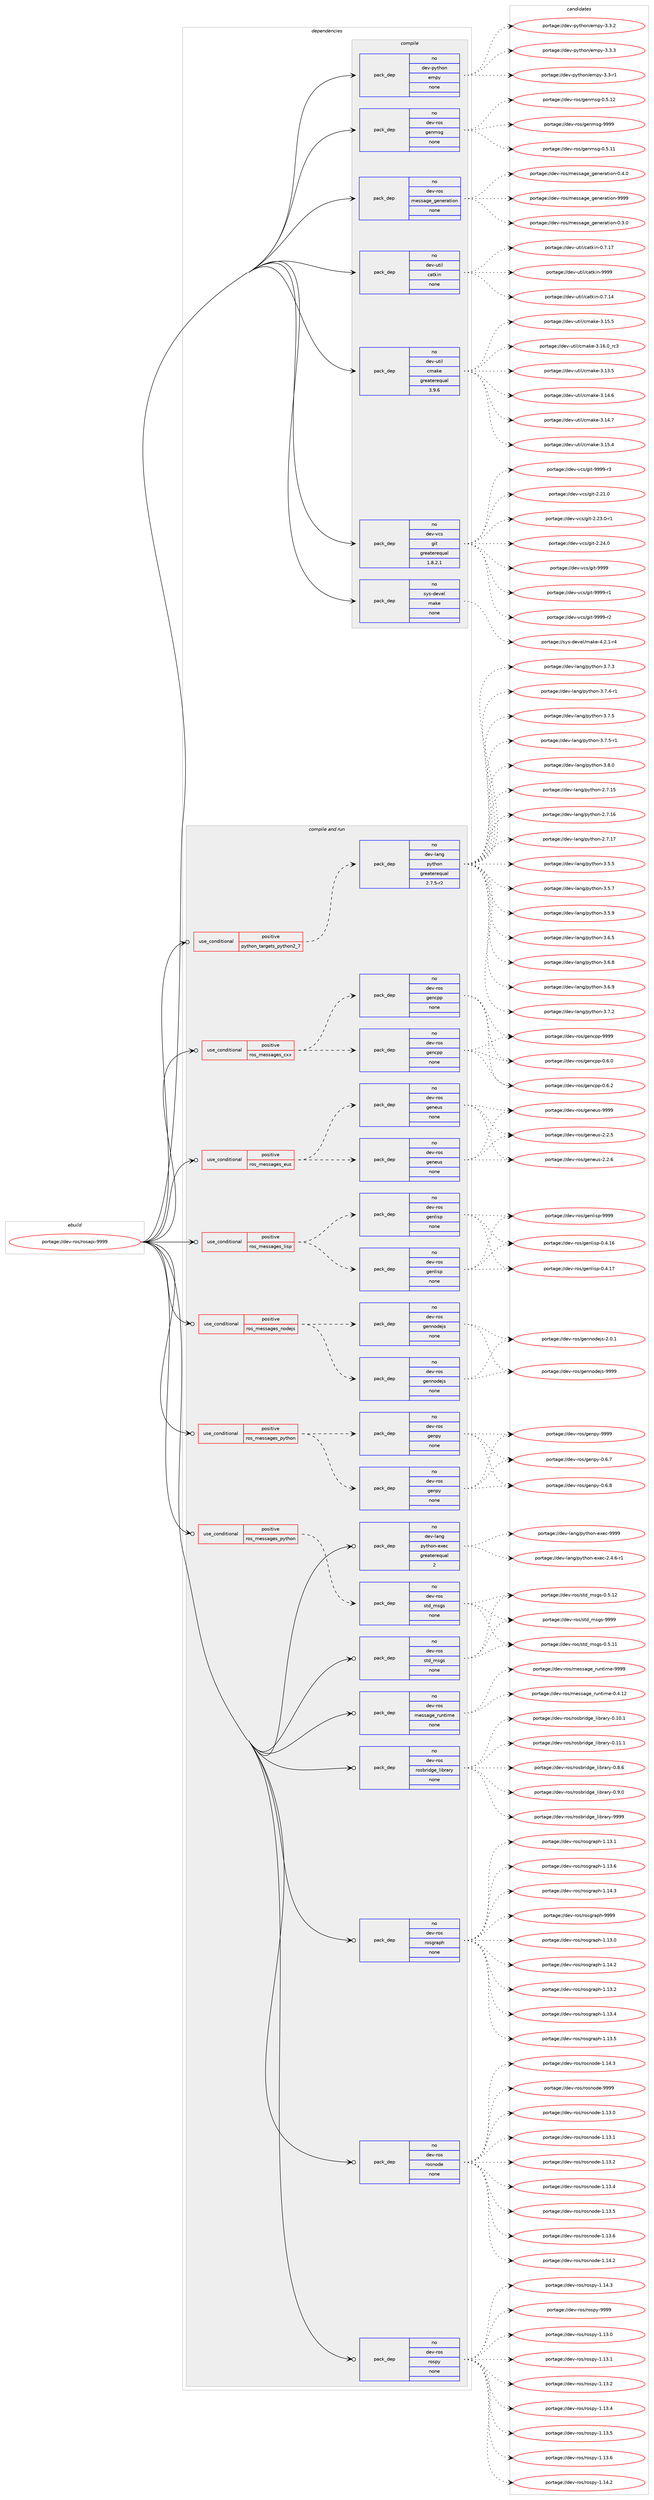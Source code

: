 digraph prolog {

# *************
# Graph options
# *************

newrank=true;
concentrate=true;
compound=true;
graph [rankdir=LR,fontname=Helvetica,fontsize=10,ranksep=1.5];#, ranksep=2.5, nodesep=0.2];
edge  [arrowhead=vee];
node  [fontname=Helvetica,fontsize=10];

# **********
# The ebuild
# **********

subgraph cluster_leftcol {
color=gray;
rank=same;
label=<<i>ebuild</i>>;
id [label="portage://dev-ros/rosapi-9999", color=red, width=4, href="../dev-ros/rosapi-9999.svg"];
}

# ****************
# The dependencies
# ****************

subgraph cluster_midcol {
color=gray;
label=<<i>dependencies</i>>;
subgraph cluster_compile {
fillcolor="#eeeeee";
style=filled;
label=<<i>compile</i>>;
subgraph pack147841 {
dependency195014 [label=<<TABLE BORDER="0" CELLBORDER="1" CELLSPACING="0" CELLPADDING="4" WIDTH="220"><TR><TD ROWSPAN="6" CELLPADDING="30">pack_dep</TD></TR><TR><TD WIDTH="110">no</TD></TR><TR><TD>dev-python</TD></TR><TR><TD>empy</TD></TR><TR><TD>none</TD></TR><TR><TD></TD></TR></TABLE>>, shape=none, color=blue];
}
id:e -> dependency195014:w [weight=20,style="solid",arrowhead="vee"];
subgraph pack147842 {
dependency195015 [label=<<TABLE BORDER="0" CELLBORDER="1" CELLSPACING="0" CELLPADDING="4" WIDTH="220"><TR><TD ROWSPAN="6" CELLPADDING="30">pack_dep</TD></TR><TR><TD WIDTH="110">no</TD></TR><TR><TD>dev-ros</TD></TR><TR><TD>genmsg</TD></TR><TR><TD>none</TD></TR><TR><TD></TD></TR></TABLE>>, shape=none, color=blue];
}
id:e -> dependency195015:w [weight=20,style="solid",arrowhead="vee"];
subgraph pack147843 {
dependency195016 [label=<<TABLE BORDER="0" CELLBORDER="1" CELLSPACING="0" CELLPADDING="4" WIDTH="220"><TR><TD ROWSPAN="6" CELLPADDING="30">pack_dep</TD></TR><TR><TD WIDTH="110">no</TD></TR><TR><TD>dev-ros</TD></TR><TR><TD>message_generation</TD></TR><TR><TD>none</TD></TR><TR><TD></TD></TR></TABLE>>, shape=none, color=blue];
}
id:e -> dependency195016:w [weight=20,style="solid",arrowhead="vee"];
subgraph pack147844 {
dependency195017 [label=<<TABLE BORDER="0" CELLBORDER="1" CELLSPACING="0" CELLPADDING="4" WIDTH="220"><TR><TD ROWSPAN="6" CELLPADDING="30">pack_dep</TD></TR><TR><TD WIDTH="110">no</TD></TR><TR><TD>dev-util</TD></TR><TR><TD>catkin</TD></TR><TR><TD>none</TD></TR><TR><TD></TD></TR></TABLE>>, shape=none, color=blue];
}
id:e -> dependency195017:w [weight=20,style="solid",arrowhead="vee"];
subgraph pack147845 {
dependency195018 [label=<<TABLE BORDER="0" CELLBORDER="1" CELLSPACING="0" CELLPADDING="4" WIDTH="220"><TR><TD ROWSPAN="6" CELLPADDING="30">pack_dep</TD></TR><TR><TD WIDTH="110">no</TD></TR><TR><TD>dev-util</TD></TR><TR><TD>cmake</TD></TR><TR><TD>greaterequal</TD></TR><TR><TD>3.9.6</TD></TR></TABLE>>, shape=none, color=blue];
}
id:e -> dependency195018:w [weight=20,style="solid",arrowhead="vee"];
subgraph pack147846 {
dependency195019 [label=<<TABLE BORDER="0" CELLBORDER="1" CELLSPACING="0" CELLPADDING="4" WIDTH="220"><TR><TD ROWSPAN="6" CELLPADDING="30">pack_dep</TD></TR><TR><TD WIDTH="110">no</TD></TR><TR><TD>dev-vcs</TD></TR><TR><TD>git</TD></TR><TR><TD>greaterequal</TD></TR><TR><TD>1.8.2.1</TD></TR></TABLE>>, shape=none, color=blue];
}
id:e -> dependency195019:w [weight=20,style="solid",arrowhead="vee"];
subgraph pack147847 {
dependency195020 [label=<<TABLE BORDER="0" CELLBORDER="1" CELLSPACING="0" CELLPADDING="4" WIDTH="220"><TR><TD ROWSPAN="6" CELLPADDING="30">pack_dep</TD></TR><TR><TD WIDTH="110">no</TD></TR><TR><TD>sys-devel</TD></TR><TR><TD>make</TD></TR><TR><TD>none</TD></TR><TR><TD></TD></TR></TABLE>>, shape=none, color=blue];
}
id:e -> dependency195020:w [weight=20,style="solid",arrowhead="vee"];
}
subgraph cluster_compileandrun {
fillcolor="#eeeeee";
style=filled;
label=<<i>compile and run</i>>;
subgraph cond43743 {
dependency195021 [label=<<TABLE BORDER="0" CELLBORDER="1" CELLSPACING="0" CELLPADDING="4"><TR><TD ROWSPAN="3" CELLPADDING="10">use_conditional</TD></TR><TR><TD>positive</TD></TR><TR><TD>python_targets_python2_7</TD></TR></TABLE>>, shape=none, color=red];
subgraph pack147848 {
dependency195022 [label=<<TABLE BORDER="0" CELLBORDER="1" CELLSPACING="0" CELLPADDING="4" WIDTH="220"><TR><TD ROWSPAN="6" CELLPADDING="30">pack_dep</TD></TR><TR><TD WIDTH="110">no</TD></TR><TR><TD>dev-lang</TD></TR><TR><TD>python</TD></TR><TR><TD>greaterequal</TD></TR><TR><TD>2.7.5-r2</TD></TR></TABLE>>, shape=none, color=blue];
}
dependency195021:e -> dependency195022:w [weight=20,style="dashed",arrowhead="vee"];
}
id:e -> dependency195021:w [weight=20,style="solid",arrowhead="odotvee"];
subgraph cond43744 {
dependency195023 [label=<<TABLE BORDER="0" CELLBORDER="1" CELLSPACING="0" CELLPADDING="4"><TR><TD ROWSPAN="3" CELLPADDING="10">use_conditional</TD></TR><TR><TD>positive</TD></TR><TR><TD>ros_messages_cxx</TD></TR></TABLE>>, shape=none, color=red];
subgraph pack147849 {
dependency195024 [label=<<TABLE BORDER="0" CELLBORDER="1" CELLSPACING="0" CELLPADDING="4" WIDTH="220"><TR><TD ROWSPAN="6" CELLPADDING="30">pack_dep</TD></TR><TR><TD WIDTH="110">no</TD></TR><TR><TD>dev-ros</TD></TR><TR><TD>gencpp</TD></TR><TR><TD>none</TD></TR><TR><TD></TD></TR></TABLE>>, shape=none, color=blue];
}
dependency195023:e -> dependency195024:w [weight=20,style="dashed",arrowhead="vee"];
subgraph pack147850 {
dependency195025 [label=<<TABLE BORDER="0" CELLBORDER="1" CELLSPACING="0" CELLPADDING="4" WIDTH="220"><TR><TD ROWSPAN="6" CELLPADDING="30">pack_dep</TD></TR><TR><TD WIDTH="110">no</TD></TR><TR><TD>dev-ros</TD></TR><TR><TD>gencpp</TD></TR><TR><TD>none</TD></TR><TR><TD></TD></TR></TABLE>>, shape=none, color=blue];
}
dependency195023:e -> dependency195025:w [weight=20,style="dashed",arrowhead="vee"];
}
id:e -> dependency195023:w [weight=20,style="solid",arrowhead="odotvee"];
subgraph cond43745 {
dependency195026 [label=<<TABLE BORDER="0" CELLBORDER="1" CELLSPACING="0" CELLPADDING="4"><TR><TD ROWSPAN="3" CELLPADDING="10">use_conditional</TD></TR><TR><TD>positive</TD></TR><TR><TD>ros_messages_eus</TD></TR></TABLE>>, shape=none, color=red];
subgraph pack147851 {
dependency195027 [label=<<TABLE BORDER="0" CELLBORDER="1" CELLSPACING="0" CELLPADDING="4" WIDTH="220"><TR><TD ROWSPAN="6" CELLPADDING="30">pack_dep</TD></TR><TR><TD WIDTH="110">no</TD></TR><TR><TD>dev-ros</TD></TR><TR><TD>geneus</TD></TR><TR><TD>none</TD></TR><TR><TD></TD></TR></TABLE>>, shape=none, color=blue];
}
dependency195026:e -> dependency195027:w [weight=20,style="dashed",arrowhead="vee"];
subgraph pack147852 {
dependency195028 [label=<<TABLE BORDER="0" CELLBORDER="1" CELLSPACING="0" CELLPADDING="4" WIDTH="220"><TR><TD ROWSPAN="6" CELLPADDING="30">pack_dep</TD></TR><TR><TD WIDTH="110">no</TD></TR><TR><TD>dev-ros</TD></TR><TR><TD>geneus</TD></TR><TR><TD>none</TD></TR><TR><TD></TD></TR></TABLE>>, shape=none, color=blue];
}
dependency195026:e -> dependency195028:w [weight=20,style="dashed",arrowhead="vee"];
}
id:e -> dependency195026:w [weight=20,style="solid",arrowhead="odotvee"];
subgraph cond43746 {
dependency195029 [label=<<TABLE BORDER="0" CELLBORDER="1" CELLSPACING="0" CELLPADDING="4"><TR><TD ROWSPAN="3" CELLPADDING="10">use_conditional</TD></TR><TR><TD>positive</TD></TR><TR><TD>ros_messages_lisp</TD></TR></TABLE>>, shape=none, color=red];
subgraph pack147853 {
dependency195030 [label=<<TABLE BORDER="0" CELLBORDER="1" CELLSPACING="0" CELLPADDING="4" WIDTH="220"><TR><TD ROWSPAN="6" CELLPADDING="30">pack_dep</TD></TR><TR><TD WIDTH="110">no</TD></TR><TR><TD>dev-ros</TD></TR><TR><TD>genlisp</TD></TR><TR><TD>none</TD></TR><TR><TD></TD></TR></TABLE>>, shape=none, color=blue];
}
dependency195029:e -> dependency195030:w [weight=20,style="dashed",arrowhead="vee"];
subgraph pack147854 {
dependency195031 [label=<<TABLE BORDER="0" CELLBORDER="1" CELLSPACING="0" CELLPADDING="4" WIDTH="220"><TR><TD ROWSPAN="6" CELLPADDING="30">pack_dep</TD></TR><TR><TD WIDTH="110">no</TD></TR><TR><TD>dev-ros</TD></TR><TR><TD>genlisp</TD></TR><TR><TD>none</TD></TR><TR><TD></TD></TR></TABLE>>, shape=none, color=blue];
}
dependency195029:e -> dependency195031:w [weight=20,style="dashed",arrowhead="vee"];
}
id:e -> dependency195029:w [weight=20,style="solid",arrowhead="odotvee"];
subgraph cond43747 {
dependency195032 [label=<<TABLE BORDER="0" CELLBORDER="1" CELLSPACING="0" CELLPADDING="4"><TR><TD ROWSPAN="3" CELLPADDING="10">use_conditional</TD></TR><TR><TD>positive</TD></TR><TR><TD>ros_messages_nodejs</TD></TR></TABLE>>, shape=none, color=red];
subgraph pack147855 {
dependency195033 [label=<<TABLE BORDER="0" CELLBORDER="1" CELLSPACING="0" CELLPADDING="4" WIDTH="220"><TR><TD ROWSPAN="6" CELLPADDING="30">pack_dep</TD></TR><TR><TD WIDTH="110">no</TD></TR><TR><TD>dev-ros</TD></TR><TR><TD>gennodejs</TD></TR><TR><TD>none</TD></TR><TR><TD></TD></TR></TABLE>>, shape=none, color=blue];
}
dependency195032:e -> dependency195033:w [weight=20,style="dashed",arrowhead="vee"];
subgraph pack147856 {
dependency195034 [label=<<TABLE BORDER="0" CELLBORDER="1" CELLSPACING="0" CELLPADDING="4" WIDTH="220"><TR><TD ROWSPAN="6" CELLPADDING="30">pack_dep</TD></TR><TR><TD WIDTH="110">no</TD></TR><TR><TD>dev-ros</TD></TR><TR><TD>gennodejs</TD></TR><TR><TD>none</TD></TR><TR><TD></TD></TR></TABLE>>, shape=none, color=blue];
}
dependency195032:e -> dependency195034:w [weight=20,style="dashed",arrowhead="vee"];
}
id:e -> dependency195032:w [weight=20,style="solid",arrowhead="odotvee"];
subgraph cond43748 {
dependency195035 [label=<<TABLE BORDER="0" CELLBORDER="1" CELLSPACING="0" CELLPADDING="4"><TR><TD ROWSPAN="3" CELLPADDING="10">use_conditional</TD></TR><TR><TD>positive</TD></TR><TR><TD>ros_messages_python</TD></TR></TABLE>>, shape=none, color=red];
subgraph pack147857 {
dependency195036 [label=<<TABLE BORDER="0" CELLBORDER="1" CELLSPACING="0" CELLPADDING="4" WIDTH="220"><TR><TD ROWSPAN="6" CELLPADDING="30">pack_dep</TD></TR><TR><TD WIDTH="110">no</TD></TR><TR><TD>dev-ros</TD></TR><TR><TD>genpy</TD></TR><TR><TD>none</TD></TR><TR><TD></TD></TR></TABLE>>, shape=none, color=blue];
}
dependency195035:e -> dependency195036:w [weight=20,style="dashed",arrowhead="vee"];
subgraph pack147858 {
dependency195037 [label=<<TABLE BORDER="0" CELLBORDER="1" CELLSPACING="0" CELLPADDING="4" WIDTH="220"><TR><TD ROWSPAN="6" CELLPADDING="30">pack_dep</TD></TR><TR><TD WIDTH="110">no</TD></TR><TR><TD>dev-ros</TD></TR><TR><TD>genpy</TD></TR><TR><TD>none</TD></TR><TR><TD></TD></TR></TABLE>>, shape=none, color=blue];
}
dependency195035:e -> dependency195037:w [weight=20,style="dashed",arrowhead="vee"];
}
id:e -> dependency195035:w [weight=20,style="solid",arrowhead="odotvee"];
subgraph cond43749 {
dependency195038 [label=<<TABLE BORDER="0" CELLBORDER="1" CELLSPACING="0" CELLPADDING="4"><TR><TD ROWSPAN="3" CELLPADDING="10">use_conditional</TD></TR><TR><TD>positive</TD></TR><TR><TD>ros_messages_python</TD></TR></TABLE>>, shape=none, color=red];
subgraph pack147859 {
dependency195039 [label=<<TABLE BORDER="0" CELLBORDER="1" CELLSPACING="0" CELLPADDING="4" WIDTH="220"><TR><TD ROWSPAN="6" CELLPADDING="30">pack_dep</TD></TR><TR><TD WIDTH="110">no</TD></TR><TR><TD>dev-ros</TD></TR><TR><TD>std_msgs</TD></TR><TR><TD>none</TD></TR><TR><TD></TD></TR></TABLE>>, shape=none, color=blue];
}
dependency195038:e -> dependency195039:w [weight=20,style="dashed",arrowhead="vee"];
}
id:e -> dependency195038:w [weight=20,style="solid",arrowhead="odotvee"];
subgraph pack147860 {
dependency195040 [label=<<TABLE BORDER="0" CELLBORDER="1" CELLSPACING="0" CELLPADDING="4" WIDTH="220"><TR><TD ROWSPAN="6" CELLPADDING="30">pack_dep</TD></TR><TR><TD WIDTH="110">no</TD></TR><TR><TD>dev-lang</TD></TR><TR><TD>python-exec</TD></TR><TR><TD>greaterequal</TD></TR><TR><TD>2</TD></TR></TABLE>>, shape=none, color=blue];
}
id:e -> dependency195040:w [weight=20,style="solid",arrowhead="odotvee"];
subgraph pack147861 {
dependency195041 [label=<<TABLE BORDER="0" CELLBORDER="1" CELLSPACING="0" CELLPADDING="4" WIDTH="220"><TR><TD ROWSPAN="6" CELLPADDING="30">pack_dep</TD></TR><TR><TD WIDTH="110">no</TD></TR><TR><TD>dev-ros</TD></TR><TR><TD>message_runtime</TD></TR><TR><TD>none</TD></TR><TR><TD></TD></TR></TABLE>>, shape=none, color=blue];
}
id:e -> dependency195041:w [weight=20,style="solid",arrowhead="odotvee"];
subgraph pack147862 {
dependency195042 [label=<<TABLE BORDER="0" CELLBORDER="1" CELLSPACING="0" CELLPADDING="4" WIDTH="220"><TR><TD ROWSPAN="6" CELLPADDING="30">pack_dep</TD></TR><TR><TD WIDTH="110">no</TD></TR><TR><TD>dev-ros</TD></TR><TR><TD>rosbridge_library</TD></TR><TR><TD>none</TD></TR><TR><TD></TD></TR></TABLE>>, shape=none, color=blue];
}
id:e -> dependency195042:w [weight=20,style="solid",arrowhead="odotvee"];
subgraph pack147863 {
dependency195043 [label=<<TABLE BORDER="0" CELLBORDER="1" CELLSPACING="0" CELLPADDING="4" WIDTH="220"><TR><TD ROWSPAN="6" CELLPADDING="30">pack_dep</TD></TR><TR><TD WIDTH="110">no</TD></TR><TR><TD>dev-ros</TD></TR><TR><TD>rosgraph</TD></TR><TR><TD>none</TD></TR><TR><TD></TD></TR></TABLE>>, shape=none, color=blue];
}
id:e -> dependency195043:w [weight=20,style="solid",arrowhead="odotvee"];
subgraph pack147864 {
dependency195044 [label=<<TABLE BORDER="0" CELLBORDER="1" CELLSPACING="0" CELLPADDING="4" WIDTH="220"><TR><TD ROWSPAN="6" CELLPADDING="30">pack_dep</TD></TR><TR><TD WIDTH="110">no</TD></TR><TR><TD>dev-ros</TD></TR><TR><TD>rosnode</TD></TR><TR><TD>none</TD></TR><TR><TD></TD></TR></TABLE>>, shape=none, color=blue];
}
id:e -> dependency195044:w [weight=20,style="solid",arrowhead="odotvee"];
subgraph pack147865 {
dependency195045 [label=<<TABLE BORDER="0" CELLBORDER="1" CELLSPACING="0" CELLPADDING="4" WIDTH="220"><TR><TD ROWSPAN="6" CELLPADDING="30">pack_dep</TD></TR><TR><TD WIDTH="110">no</TD></TR><TR><TD>dev-ros</TD></TR><TR><TD>rospy</TD></TR><TR><TD>none</TD></TR><TR><TD></TD></TR></TABLE>>, shape=none, color=blue];
}
id:e -> dependency195045:w [weight=20,style="solid",arrowhead="odotvee"];
subgraph pack147866 {
dependency195046 [label=<<TABLE BORDER="0" CELLBORDER="1" CELLSPACING="0" CELLPADDING="4" WIDTH="220"><TR><TD ROWSPAN="6" CELLPADDING="30">pack_dep</TD></TR><TR><TD WIDTH="110">no</TD></TR><TR><TD>dev-ros</TD></TR><TR><TD>std_msgs</TD></TR><TR><TD>none</TD></TR><TR><TD></TD></TR></TABLE>>, shape=none, color=blue];
}
id:e -> dependency195046:w [weight=20,style="solid",arrowhead="odotvee"];
}
subgraph cluster_run {
fillcolor="#eeeeee";
style=filled;
label=<<i>run</i>>;
}
}

# **************
# The candidates
# **************

subgraph cluster_choices {
rank=same;
color=gray;
label=<<i>candidates</i>>;

subgraph choice147841 {
color=black;
nodesep=1;
choiceportage1001011184511212111610411111047101109112121455146514511449 [label="portage://dev-python/empy-3.3-r1", color=red, width=4,href="../dev-python/empy-3.3-r1.svg"];
choiceportage1001011184511212111610411111047101109112121455146514650 [label="portage://dev-python/empy-3.3.2", color=red, width=4,href="../dev-python/empy-3.3.2.svg"];
choiceportage1001011184511212111610411111047101109112121455146514651 [label="portage://dev-python/empy-3.3.3", color=red, width=4,href="../dev-python/empy-3.3.3.svg"];
dependency195014:e -> choiceportage1001011184511212111610411111047101109112121455146514511449:w [style=dotted,weight="100"];
dependency195014:e -> choiceportage1001011184511212111610411111047101109112121455146514650:w [style=dotted,weight="100"];
dependency195014:e -> choiceportage1001011184511212111610411111047101109112121455146514651:w [style=dotted,weight="100"];
}
subgraph choice147842 {
color=black;
nodesep=1;
choiceportage100101118451141111154710310111010911510345484653464949 [label="portage://dev-ros/genmsg-0.5.11", color=red, width=4,href="../dev-ros/genmsg-0.5.11.svg"];
choiceportage100101118451141111154710310111010911510345484653464950 [label="portage://dev-ros/genmsg-0.5.12", color=red, width=4,href="../dev-ros/genmsg-0.5.12.svg"];
choiceportage10010111845114111115471031011101091151034557575757 [label="portage://dev-ros/genmsg-9999", color=red, width=4,href="../dev-ros/genmsg-9999.svg"];
dependency195015:e -> choiceportage100101118451141111154710310111010911510345484653464949:w [style=dotted,weight="100"];
dependency195015:e -> choiceportage100101118451141111154710310111010911510345484653464950:w [style=dotted,weight="100"];
dependency195015:e -> choiceportage10010111845114111115471031011101091151034557575757:w [style=dotted,weight="100"];
}
subgraph choice147843 {
color=black;
nodesep=1;
choiceportage1001011184511411111547109101115115971031019510310111010111497116105111110454846514648 [label="portage://dev-ros/message_generation-0.3.0", color=red, width=4,href="../dev-ros/message_generation-0.3.0.svg"];
choiceportage1001011184511411111547109101115115971031019510310111010111497116105111110454846524648 [label="portage://dev-ros/message_generation-0.4.0", color=red, width=4,href="../dev-ros/message_generation-0.4.0.svg"];
choiceportage10010111845114111115471091011151159710310195103101110101114971161051111104557575757 [label="portage://dev-ros/message_generation-9999", color=red, width=4,href="../dev-ros/message_generation-9999.svg"];
dependency195016:e -> choiceportage1001011184511411111547109101115115971031019510310111010111497116105111110454846514648:w [style=dotted,weight="100"];
dependency195016:e -> choiceportage1001011184511411111547109101115115971031019510310111010111497116105111110454846524648:w [style=dotted,weight="100"];
dependency195016:e -> choiceportage10010111845114111115471091011151159710310195103101110101114971161051111104557575757:w [style=dotted,weight="100"];
}
subgraph choice147844 {
color=black;
nodesep=1;
choiceportage1001011184511711610510847999711610710511045484655464952 [label="portage://dev-util/catkin-0.7.14", color=red, width=4,href="../dev-util/catkin-0.7.14.svg"];
choiceportage1001011184511711610510847999711610710511045484655464955 [label="portage://dev-util/catkin-0.7.17", color=red, width=4,href="../dev-util/catkin-0.7.17.svg"];
choiceportage100101118451171161051084799971161071051104557575757 [label="portage://dev-util/catkin-9999", color=red, width=4,href="../dev-util/catkin-9999.svg"];
dependency195017:e -> choiceportage1001011184511711610510847999711610710511045484655464952:w [style=dotted,weight="100"];
dependency195017:e -> choiceportage1001011184511711610510847999711610710511045484655464955:w [style=dotted,weight="100"];
dependency195017:e -> choiceportage100101118451171161051084799971161071051104557575757:w [style=dotted,weight="100"];
}
subgraph choice147845 {
color=black;
nodesep=1;
choiceportage1001011184511711610510847991099710710145514649514653 [label="portage://dev-util/cmake-3.13.5", color=red, width=4,href="../dev-util/cmake-3.13.5.svg"];
choiceportage1001011184511711610510847991099710710145514649524654 [label="portage://dev-util/cmake-3.14.6", color=red, width=4,href="../dev-util/cmake-3.14.6.svg"];
choiceportage1001011184511711610510847991099710710145514649524655 [label="portage://dev-util/cmake-3.14.7", color=red, width=4,href="../dev-util/cmake-3.14.7.svg"];
choiceportage1001011184511711610510847991099710710145514649534652 [label="portage://dev-util/cmake-3.15.4", color=red, width=4,href="../dev-util/cmake-3.15.4.svg"];
choiceportage1001011184511711610510847991099710710145514649534653 [label="portage://dev-util/cmake-3.15.5", color=red, width=4,href="../dev-util/cmake-3.15.5.svg"];
choiceportage1001011184511711610510847991099710710145514649544648951149951 [label="portage://dev-util/cmake-3.16.0_rc3", color=red, width=4,href="../dev-util/cmake-3.16.0_rc3.svg"];
dependency195018:e -> choiceportage1001011184511711610510847991099710710145514649514653:w [style=dotted,weight="100"];
dependency195018:e -> choiceportage1001011184511711610510847991099710710145514649524654:w [style=dotted,weight="100"];
dependency195018:e -> choiceportage1001011184511711610510847991099710710145514649524655:w [style=dotted,weight="100"];
dependency195018:e -> choiceportage1001011184511711610510847991099710710145514649534652:w [style=dotted,weight="100"];
dependency195018:e -> choiceportage1001011184511711610510847991099710710145514649534653:w [style=dotted,weight="100"];
dependency195018:e -> choiceportage1001011184511711610510847991099710710145514649544648951149951:w [style=dotted,weight="100"];
}
subgraph choice147846 {
color=black;
nodesep=1;
choiceportage10010111845118991154710310511645504650494648 [label="portage://dev-vcs/git-2.21.0", color=red, width=4,href="../dev-vcs/git-2.21.0.svg"];
choiceportage100101118451189911547103105116455046505146484511449 [label="portage://dev-vcs/git-2.23.0-r1", color=red, width=4,href="../dev-vcs/git-2.23.0-r1.svg"];
choiceportage10010111845118991154710310511645504650524648 [label="portage://dev-vcs/git-2.24.0", color=red, width=4,href="../dev-vcs/git-2.24.0.svg"];
choiceportage1001011184511899115471031051164557575757 [label="portage://dev-vcs/git-9999", color=red, width=4,href="../dev-vcs/git-9999.svg"];
choiceportage10010111845118991154710310511645575757574511449 [label="portage://dev-vcs/git-9999-r1", color=red, width=4,href="../dev-vcs/git-9999-r1.svg"];
choiceportage10010111845118991154710310511645575757574511450 [label="portage://dev-vcs/git-9999-r2", color=red, width=4,href="../dev-vcs/git-9999-r2.svg"];
choiceportage10010111845118991154710310511645575757574511451 [label="portage://dev-vcs/git-9999-r3", color=red, width=4,href="../dev-vcs/git-9999-r3.svg"];
dependency195019:e -> choiceportage10010111845118991154710310511645504650494648:w [style=dotted,weight="100"];
dependency195019:e -> choiceportage100101118451189911547103105116455046505146484511449:w [style=dotted,weight="100"];
dependency195019:e -> choiceportage10010111845118991154710310511645504650524648:w [style=dotted,weight="100"];
dependency195019:e -> choiceportage1001011184511899115471031051164557575757:w [style=dotted,weight="100"];
dependency195019:e -> choiceportage10010111845118991154710310511645575757574511449:w [style=dotted,weight="100"];
dependency195019:e -> choiceportage10010111845118991154710310511645575757574511450:w [style=dotted,weight="100"];
dependency195019:e -> choiceportage10010111845118991154710310511645575757574511451:w [style=dotted,weight="100"];
}
subgraph choice147847 {
color=black;
nodesep=1;
choiceportage1151211154510010111810110847109971071014552465046494511452 [label="portage://sys-devel/make-4.2.1-r4", color=red, width=4,href="../sys-devel/make-4.2.1-r4.svg"];
dependency195020:e -> choiceportage1151211154510010111810110847109971071014552465046494511452:w [style=dotted,weight="100"];
}
subgraph choice147848 {
color=black;
nodesep=1;
choiceportage10010111845108971101034711212111610411111045504655464953 [label="portage://dev-lang/python-2.7.15", color=red, width=4,href="../dev-lang/python-2.7.15.svg"];
choiceportage10010111845108971101034711212111610411111045504655464954 [label="portage://dev-lang/python-2.7.16", color=red, width=4,href="../dev-lang/python-2.7.16.svg"];
choiceportage10010111845108971101034711212111610411111045504655464955 [label="portage://dev-lang/python-2.7.17", color=red, width=4,href="../dev-lang/python-2.7.17.svg"];
choiceportage100101118451089711010347112121116104111110455146534653 [label="portage://dev-lang/python-3.5.5", color=red, width=4,href="../dev-lang/python-3.5.5.svg"];
choiceportage100101118451089711010347112121116104111110455146534655 [label="portage://dev-lang/python-3.5.7", color=red, width=4,href="../dev-lang/python-3.5.7.svg"];
choiceportage100101118451089711010347112121116104111110455146534657 [label="portage://dev-lang/python-3.5.9", color=red, width=4,href="../dev-lang/python-3.5.9.svg"];
choiceportage100101118451089711010347112121116104111110455146544653 [label="portage://dev-lang/python-3.6.5", color=red, width=4,href="../dev-lang/python-3.6.5.svg"];
choiceportage100101118451089711010347112121116104111110455146544656 [label="portage://dev-lang/python-3.6.8", color=red, width=4,href="../dev-lang/python-3.6.8.svg"];
choiceportage100101118451089711010347112121116104111110455146544657 [label="portage://dev-lang/python-3.6.9", color=red, width=4,href="../dev-lang/python-3.6.9.svg"];
choiceportage100101118451089711010347112121116104111110455146554650 [label="portage://dev-lang/python-3.7.2", color=red, width=4,href="../dev-lang/python-3.7.2.svg"];
choiceportage100101118451089711010347112121116104111110455146554651 [label="portage://dev-lang/python-3.7.3", color=red, width=4,href="../dev-lang/python-3.7.3.svg"];
choiceportage1001011184510897110103471121211161041111104551465546524511449 [label="portage://dev-lang/python-3.7.4-r1", color=red, width=4,href="../dev-lang/python-3.7.4-r1.svg"];
choiceportage100101118451089711010347112121116104111110455146554653 [label="portage://dev-lang/python-3.7.5", color=red, width=4,href="../dev-lang/python-3.7.5.svg"];
choiceportage1001011184510897110103471121211161041111104551465546534511449 [label="portage://dev-lang/python-3.7.5-r1", color=red, width=4,href="../dev-lang/python-3.7.5-r1.svg"];
choiceportage100101118451089711010347112121116104111110455146564648 [label="portage://dev-lang/python-3.8.0", color=red, width=4,href="../dev-lang/python-3.8.0.svg"];
dependency195022:e -> choiceportage10010111845108971101034711212111610411111045504655464953:w [style=dotted,weight="100"];
dependency195022:e -> choiceportage10010111845108971101034711212111610411111045504655464954:w [style=dotted,weight="100"];
dependency195022:e -> choiceportage10010111845108971101034711212111610411111045504655464955:w [style=dotted,weight="100"];
dependency195022:e -> choiceportage100101118451089711010347112121116104111110455146534653:w [style=dotted,weight="100"];
dependency195022:e -> choiceportage100101118451089711010347112121116104111110455146534655:w [style=dotted,weight="100"];
dependency195022:e -> choiceportage100101118451089711010347112121116104111110455146534657:w [style=dotted,weight="100"];
dependency195022:e -> choiceportage100101118451089711010347112121116104111110455146544653:w [style=dotted,weight="100"];
dependency195022:e -> choiceportage100101118451089711010347112121116104111110455146544656:w [style=dotted,weight="100"];
dependency195022:e -> choiceportage100101118451089711010347112121116104111110455146544657:w [style=dotted,weight="100"];
dependency195022:e -> choiceportage100101118451089711010347112121116104111110455146554650:w [style=dotted,weight="100"];
dependency195022:e -> choiceportage100101118451089711010347112121116104111110455146554651:w [style=dotted,weight="100"];
dependency195022:e -> choiceportage1001011184510897110103471121211161041111104551465546524511449:w [style=dotted,weight="100"];
dependency195022:e -> choiceportage100101118451089711010347112121116104111110455146554653:w [style=dotted,weight="100"];
dependency195022:e -> choiceportage1001011184510897110103471121211161041111104551465546534511449:w [style=dotted,weight="100"];
dependency195022:e -> choiceportage100101118451089711010347112121116104111110455146564648:w [style=dotted,weight="100"];
}
subgraph choice147849 {
color=black;
nodesep=1;
choiceportage100101118451141111154710310111099112112454846544648 [label="portage://dev-ros/gencpp-0.6.0", color=red, width=4,href="../dev-ros/gencpp-0.6.0.svg"];
choiceportage100101118451141111154710310111099112112454846544650 [label="portage://dev-ros/gencpp-0.6.2", color=red, width=4,href="../dev-ros/gencpp-0.6.2.svg"];
choiceportage1001011184511411111547103101110991121124557575757 [label="portage://dev-ros/gencpp-9999", color=red, width=4,href="../dev-ros/gencpp-9999.svg"];
dependency195024:e -> choiceportage100101118451141111154710310111099112112454846544648:w [style=dotted,weight="100"];
dependency195024:e -> choiceportage100101118451141111154710310111099112112454846544650:w [style=dotted,weight="100"];
dependency195024:e -> choiceportage1001011184511411111547103101110991121124557575757:w [style=dotted,weight="100"];
}
subgraph choice147850 {
color=black;
nodesep=1;
choiceportage100101118451141111154710310111099112112454846544648 [label="portage://dev-ros/gencpp-0.6.0", color=red, width=4,href="../dev-ros/gencpp-0.6.0.svg"];
choiceportage100101118451141111154710310111099112112454846544650 [label="portage://dev-ros/gencpp-0.6.2", color=red, width=4,href="../dev-ros/gencpp-0.6.2.svg"];
choiceportage1001011184511411111547103101110991121124557575757 [label="portage://dev-ros/gencpp-9999", color=red, width=4,href="../dev-ros/gencpp-9999.svg"];
dependency195025:e -> choiceportage100101118451141111154710310111099112112454846544648:w [style=dotted,weight="100"];
dependency195025:e -> choiceportage100101118451141111154710310111099112112454846544650:w [style=dotted,weight="100"];
dependency195025:e -> choiceportage1001011184511411111547103101110991121124557575757:w [style=dotted,weight="100"];
}
subgraph choice147851 {
color=black;
nodesep=1;
choiceportage1001011184511411111547103101110101117115455046504653 [label="portage://dev-ros/geneus-2.2.5", color=red, width=4,href="../dev-ros/geneus-2.2.5.svg"];
choiceportage1001011184511411111547103101110101117115455046504654 [label="portage://dev-ros/geneus-2.2.6", color=red, width=4,href="../dev-ros/geneus-2.2.6.svg"];
choiceportage10010111845114111115471031011101011171154557575757 [label="portage://dev-ros/geneus-9999", color=red, width=4,href="../dev-ros/geneus-9999.svg"];
dependency195027:e -> choiceportage1001011184511411111547103101110101117115455046504653:w [style=dotted,weight="100"];
dependency195027:e -> choiceportage1001011184511411111547103101110101117115455046504654:w [style=dotted,weight="100"];
dependency195027:e -> choiceportage10010111845114111115471031011101011171154557575757:w [style=dotted,weight="100"];
}
subgraph choice147852 {
color=black;
nodesep=1;
choiceportage1001011184511411111547103101110101117115455046504653 [label="portage://dev-ros/geneus-2.2.5", color=red, width=4,href="../dev-ros/geneus-2.2.5.svg"];
choiceportage1001011184511411111547103101110101117115455046504654 [label="portage://dev-ros/geneus-2.2.6", color=red, width=4,href="../dev-ros/geneus-2.2.6.svg"];
choiceportage10010111845114111115471031011101011171154557575757 [label="portage://dev-ros/geneus-9999", color=red, width=4,href="../dev-ros/geneus-9999.svg"];
dependency195028:e -> choiceportage1001011184511411111547103101110101117115455046504653:w [style=dotted,weight="100"];
dependency195028:e -> choiceportage1001011184511411111547103101110101117115455046504654:w [style=dotted,weight="100"];
dependency195028:e -> choiceportage10010111845114111115471031011101011171154557575757:w [style=dotted,weight="100"];
}
subgraph choice147853 {
color=black;
nodesep=1;
choiceportage100101118451141111154710310111010810511511245484652464954 [label="portage://dev-ros/genlisp-0.4.16", color=red, width=4,href="../dev-ros/genlisp-0.4.16.svg"];
choiceportage100101118451141111154710310111010810511511245484652464955 [label="portage://dev-ros/genlisp-0.4.17", color=red, width=4,href="../dev-ros/genlisp-0.4.17.svg"];
choiceportage10010111845114111115471031011101081051151124557575757 [label="portage://dev-ros/genlisp-9999", color=red, width=4,href="../dev-ros/genlisp-9999.svg"];
dependency195030:e -> choiceportage100101118451141111154710310111010810511511245484652464954:w [style=dotted,weight="100"];
dependency195030:e -> choiceportage100101118451141111154710310111010810511511245484652464955:w [style=dotted,weight="100"];
dependency195030:e -> choiceportage10010111845114111115471031011101081051151124557575757:w [style=dotted,weight="100"];
}
subgraph choice147854 {
color=black;
nodesep=1;
choiceportage100101118451141111154710310111010810511511245484652464954 [label="portage://dev-ros/genlisp-0.4.16", color=red, width=4,href="../dev-ros/genlisp-0.4.16.svg"];
choiceportage100101118451141111154710310111010810511511245484652464955 [label="portage://dev-ros/genlisp-0.4.17", color=red, width=4,href="../dev-ros/genlisp-0.4.17.svg"];
choiceportage10010111845114111115471031011101081051151124557575757 [label="portage://dev-ros/genlisp-9999", color=red, width=4,href="../dev-ros/genlisp-9999.svg"];
dependency195031:e -> choiceportage100101118451141111154710310111010810511511245484652464954:w [style=dotted,weight="100"];
dependency195031:e -> choiceportage100101118451141111154710310111010810511511245484652464955:w [style=dotted,weight="100"];
dependency195031:e -> choiceportage10010111845114111115471031011101081051151124557575757:w [style=dotted,weight="100"];
}
subgraph choice147855 {
color=black;
nodesep=1;
choiceportage1001011184511411111547103101110110111100101106115455046484649 [label="portage://dev-ros/gennodejs-2.0.1", color=red, width=4,href="../dev-ros/gennodejs-2.0.1.svg"];
choiceportage10010111845114111115471031011101101111001011061154557575757 [label="portage://dev-ros/gennodejs-9999", color=red, width=4,href="../dev-ros/gennodejs-9999.svg"];
dependency195033:e -> choiceportage1001011184511411111547103101110110111100101106115455046484649:w [style=dotted,weight="100"];
dependency195033:e -> choiceportage10010111845114111115471031011101101111001011061154557575757:w [style=dotted,weight="100"];
}
subgraph choice147856 {
color=black;
nodesep=1;
choiceportage1001011184511411111547103101110110111100101106115455046484649 [label="portage://dev-ros/gennodejs-2.0.1", color=red, width=4,href="../dev-ros/gennodejs-2.0.1.svg"];
choiceportage10010111845114111115471031011101101111001011061154557575757 [label="portage://dev-ros/gennodejs-9999", color=red, width=4,href="../dev-ros/gennodejs-9999.svg"];
dependency195034:e -> choiceportage1001011184511411111547103101110110111100101106115455046484649:w [style=dotted,weight="100"];
dependency195034:e -> choiceportage10010111845114111115471031011101101111001011061154557575757:w [style=dotted,weight="100"];
}
subgraph choice147857 {
color=black;
nodesep=1;
choiceportage1001011184511411111547103101110112121454846544655 [label="portage://dev-ros/genpy-0.6.7", color=red, width=4,href="../dev-ros/genpy-0.6.7.svg"];
choiceportage1001011184511411111547103101110112121454846544656 [label="portage://dev-ros/genpy-0.6.8", color=red, width=4,href="../dev-ros/genpy-0.6.8.svg"];
choiceportage10010111845114111115471031011101121214557575757 [label="portage://dev-ros/genpy-9999", color=red, width=4,href="../dev-ros/genpy-9999.svg"];
dependency195036:e -> choiceportage1001011184511411111547103101110112121454846544655:w [style=dotted,weight="100"];
dependency195036:e -> choiceportage1001011184511411111547103101110112121454846544656:w [style=dotted,weight="100"];
dependency195036:e -> choiceportage10010111845114111115471031011101121214557575757:w [style=dotted,weight="100"];
}
subgraph choice147858 {
color=black;
nodesep=1;
choiceportage1001011184511411111547103101110112121454846544655 [label="portage://dev-ros/genpy-0.6.7", color=red, width=4,href="../dev-ros/genpy-0.6.7.svg"];
choiceportage1001011184511411111547103101110112121454846544656 [label="portage://dev-ros/genpy-0.6.8", color=red, width=4,href="../dev-ros/genpy-0.6.8.svg"];
choiceportage10010111845114111115471031011101121214557575757 [label="portage://dev-ros/genpy-9999", color=red, width=4,href="../dev-ros/genpy-9999.svg"];
dependency195037:e -> choiceportage1001011184511411111547103101110112121454846544655:w [style=dotted,weight="100"];
dependency195037:e -> choiceportage1001011184511411111547103101110112121454846544656:w [style=dotted,weight="100"];
dependency195037:e -> choiceportage10010111845114111115471031011101121214557575757:w [style=dotted,weight="100"];
}
subgraph choice147859 {
color=black;
nodesep=1;
choiceportage10010111845114111115471151161009510911510311545484653464949 [label="portage://dev-ros/std_msgs-0.5.11", color=red, width=4,href="../dev-ros/std_msgs-0.5.11.svg"];
choiceportage10010111845114111115471151161009510911510311545484653464950 [label="portage://dev-ros/std_msgs-0.5.12", color=red, width=4,href="../dev-ros/std_msgs-0.5.12.svg"];
choiceportage1001011184511411111547115116100951091151031154557575757 [label="portage://dev-ros/std_msgs-9999", color=red, width=4,href="../dev-ros/std_msgs-9999.svg"];
dependency195039:e -> choiceportage10010111845114111115471151161009510911510311545484653464949:w [style=dotted,weight="100"];
dependency195039:e -> choiceportage10010111845114111115471151161009510911510311545484653464950:w [style=dotted,weight="100"];
dependency195039:e -> choiceportage1001011184511411111547115116100951091151031154557575757:w [style=dotted,weight="100"];
}
subgraph choice147860 {
color=black;
nodesep=1;
choiceportage10010111845108971101034711212111610411111045101120101994550465246544511449 [label="portage://dev-lang/python-exec-2.4.6-r1", color=red, width=4,href="../dev-lang/python-exec-2.4.6-r1.svg"];
choiceportage10010111845108971101034711212111610411111045101120101994557575757 [label="portage://dev-lang/python-exec-9999", color=red, width=4,href="../dev-lang/python-exec-9999.svg"];
dependency195040:e -> choiceportage10010111845108971101034711212111610411111045101120101994550465246544511449:w [style=dotted,weight="100"];
dependency195040:e -> choiceportage10010111845108971101034711212111610411111045101120101994557575757:w [style=dotted,weight="100"];
}
subgraph choice147861 {
color=black;
nodesep=1;
choiceportage1001011184511411111547109101115115971031019511411711011610510910145484652464950 [label="portage://dev-ros/message_runtime-0.4.12", color=red, width=4,href="../dev-ros/message_runtime-0.4.12.svg"];
choiceportage100101118451141111154710910111511597103101951141171101161051091014557575757 [label="portage://dev-ros/message_runtime-9999", color=red, width=4,href="../dev-ros/message_runtime-9999.svg"];
dependency195041:e -> choiceportage1001011184511411111547109101115115971031019511411711011610510910145484652464950:w [style=dotted,weight="100"];
dependency195041:e -> choiceportage100101118451141111154710910111511597103101951141171101161051091014557575757:w [style=dotted,weight="100"];
}
subgraph choice147862 {
color=black;
nodesep=1;
choiceportage10010111845114111115471141111159811410510010310195108105981149711412145484649484649 [label="portage://dev-ros/rosbridge_library-0.10.1", color=red, width=4,href="../dev-ros/rosbridge_library-0.10.1.svg"];
choiceportage10010111845114111115471141111159811410510010310195108105981149711412145484649494649 [label="portage://dev-ros/rosbridge_library-0.11.1", color=red, width=4,href="../dev-ros/rosbridge_library-0.11.1.svg"];
choiceportage100101118451141111154711411111598114105100103101951081059811497114121454846564654 [label="portage://dev-ros/rosbridge_library-0.8.6", color=red, width=4,href="../dev-ros/rosbridge_library-0.8.6.svg"];
choiceportage100101118451141111154711411111598114105100103101951081059811497114121454846574648 [label="portage://dev-ros/rosbridge_library-0.9.0", color=red, width=4,href="../dev-ros/rosbridge_library-0.9.0.svg"];
choiceportage1001011184511411111547114111115981141051001031019510810598114971141214557575757 [label="portage://dev-ros/rosbridge_library-9999", color=red, width=4,href="../dev-ros/rosbridge_library-9999.svg"];
dependency195042:e -> choiceportage10010111845114111115471141111159811410510010310195108105981149711412145484649484649:w [style=dotted,weight="100"];
dependency195042:e -> choiceportage10010111845114111115471141111159811410510010310195108105981149711412145484649494649:w [style=dotted,weight="100"];
dependency195042:e -> choiceportage100101118451141111154711411111598114105100103101951081059811497114121454846564654:w [style=dotted,weight="100"];
dependency195042:e -> choiceportage100101118451141111154711411111598114105100103101951081059811497114121454846574648:w [style=dotted,weight="100"];
dependency195042:e -> choiceportage1001011184511411111547114111115981141051001031019510810598114971141214557575757:w [style=dotted,weight="100"];
}
subgraph choice147863 {
color=black;
nodesep=1;
choiceportage10010111845114111115471141111151031149711210445494649514648 [label="portage://dev-ros/rosgraph-1.13.0", color=red, width=4,href="../dev-ros/rosgraph-1.13.0.svg"];
choiceportage10010111845114111115471141111151031149711210445494649514649 [label="portage://dev-ros/rosgraph-1.13.1", color=red, width=4,href="../dev-ros/rosgraph-1.13.1.svg"];
choiceportage10010111845114111115471141111151031149711210445494649514650 [label="portage://dev-ros/rosgraph-1.13.2", color=red, width=4,href="../dev-ros/rosgraph-1.13.2.svg"];
choiceportage10010111845114111115471141111151031149711210445494649514652 [label="portage://dev-ros/rosgraph-1.13.4", color=red, width=4,href="../dev-ros/rosgraph-1.13.4.svg"];
choiceportage10010111845114111115471141111151031149711210445494649514653 [label="portage://dev-ros/rosgraph-1.13.5", color=red, width=4,href="../dev-ros/rosgraph-1.13.5.svg"];
choiceportage10010111845114111115471141111151031149711210445494649514654 [label="portage://dev-ros/rosgraph-1.13.6", color=red, width=4,href="../dev-ros/rosgraph-1.13.6.svg"];
choiceportage10010111845114111115471141111151031149711210445494649524650 [label="portage://dev-ros/rosgraph-1.14.2", color=red, width=4,href="../dev-ros/rosgraph-1.14.2.svg"];
choiceportage10010111845114111115471141111151031149711210445494649524651 [label="portage://dev-ros/rosgraph-1.14.3", color=red, width=4,href="../dev-ros/rosgraph-1.14.3.svg"];
choiceportage1001011184511411111547114111115103114971121044557575757 [label="portage://dev-ros/rosgraph-9999", color=red, width=4,href="../dev-ros/rosgraph-9999.svg"];
dependency195043:e -> choiceportage10010111845114111115471141111151031149711210445494649514648:w [style=dotted,weight="100"];
dependency195043:e -> choiceportage10010111845114111115471141111151031149711210445494649514649:w [style=dotted,weight="100"];
dependency195043:e -> choiceportage10010111845114111115471141111151031149711210445494649514650:w [style=dotted,weight="100"];
dependency195043:e -> choiceportage10010111845114111115471141111151031149711210445494649514652:w [style=dotted,weight="100"];
dependency195043:e -> choiceportage10010111845114111115471141111151031149711210445494649514653:w [style=dotted,weight="100"];
dependency195043:e -> choiceportage10010111845114111115471141111151031149711210445494649514654:w [style=dotted,weight="100"];
dependency195043:e -> choiceportage10010111845114111115471141111151031149711210445494649524650:w [style=dotted,weight="100"];
dependency195043:e -> choiceportage10010111845114111115471141111151031149711210445494649524651:w [style=dotted,weight="100"];
dependency195043:e -> choiceportage1001011184511411111547114111115103114971121044557575757:w [style=dotted,weight="100"];
}
subgraph choice147864 {
color=black;
nodesep=1;
choiceportage100101118451141111154711411111511011110010145494649514648 [label="portage://dev-ros/rosnode-1.13.0", color=red, width=4,href="../dev-ros/rosnode-1.13.0.svg"];
choiceportage100101118451141111154711411111511011110010145494649514649 [label="portage://dev-ros/rosnode-1.13.1", color=red, width=4,href="../dev-ros/rosnode-1.13.1.svg"];
choiceportage100101118451141111154711411111511011110010145494649514650 [label="portage://dev-ros/rosnode-1.13.2", color=red, width=4,href="../dev-ros/rosnode-1.13.2.svg"];
choiceportage100101118451141111154711411111511011110010145494649514652 [label="portage://dev-ros/rosnode-1.13.4", color=red, width=4,href="../dev-ros/rosnode-1.13.4.svg"];
choiceportage100101118451141111154711411111511011110010145494649514653 [label="portage://dev-ros/rosnode-1.13.5", color=red, width=4,href="../dev-ros/rosnode-1.13.5.svg"];
choiceportage100101118451141111154711411111511011110010145494649514654 [label="portage://dev-ros/rosnode-1.13.6", color=red, width=4,href="../dev-ros/rosnode-1.13.6.svg"];
choiceportage100101118451141111154711411111511011110010145494649524650 [label="portage://dev-ros/rosnode-1.14.2", color=red, width=4,href="../dev-ros/rosnode-1.14.2.svg"];
choiceportage100101118451141111154711411111511011110010145494649524651 [label="portage://dev-ros/rosnode-1.14.3", color=red, width=4,href="../dev-ros/rosnode-1.14.3.svg"];
choiceportage10010111845114111115471141111151101111001014557575757 [label="portage://dev-ros/rosnode-9999", color=red, width=4,href="../dev-ros/rosnode-9999.svg"];
dependency195044:e -> choiceportage100101118451141111154711411111511011110010145494649514648:w [style=dotted,weight="100"];
dependency195044:e -> choiceportage100101118451141111154711411111511011110010145494649514649:w [style=dotted,weight="100"];
dependency195044:e -> choiceportage100101118451141111154711411111511011110010145494649514650:w [style=dotted,weight="100"];
dependency195044:e -> choiceportage100101118451141111154711411111511011110010145494649514652:w [style=dotted,weight="100"];
dependency195044:e -> choiceportage100101118451141111154711411111511011110010145494649514653:w [style=dotted,weight="100"];
dependency195044:e -> choiceportage100101118451141111154711411111511011110010145494649514654:w [style=dotted,weight="100"];
dependency195044:e -> choiceportage100101118451141111154711411111511011110010145494649524650:w [style=dotted,weight="100"];
dependency195044:e -> choiceportage100101118451141111154711411111511011110010145494649524651:w [style=dotted,weight="100"];
dependency195044:e -> choiceportage10010111845114111115471141111151101111001014557575757:w [style=dotted,weight="100"];
}
subgraph choice147865 {
color=black;
nodesep=1;
choiceportage100101118451141111154711411111511212145494649514648 [label="portage://dev-ros/rospy-1.13.0", color=red, width=4,href="../dev-ros/rospy-1.13.0.svg"];
choiceportage100101118451141111154711411111511212145494649514649 [label="portage://dev-ros/rospy-1.13.1", color=red, width=4,href="../dev-ros/rospy-1.13.1.svg"];
choiceportage100101118451141111154711411111511212145494649514650 [label="portage://dev-ros/rospy-1.13.2", color=red, width=4,href="../dev-ros/rospy-1.13.2.svg"];
choiceportage100101118451141111154711411111511212145494649514652 [label="portage://dev-ros/rospy-1.13.4", color=red, width=4,href="../dev-ros/rospy-1.13.4.svg"];
choiceportage100101118451141111154711411111511212145494649514653 [label="portage://dev-ros/rospy-1.13.5", color=red, width=4,href="../dev-ros/rospy-1.13.5.svg"];
choiceportage100101118451141111154711411111511212145494649514654 [label="portage://dev-ros/rospy-1.13.6", color=red, width=4,href="../dev-ros/rospy-1.13.6.svg"];
choiceportage100101118451141111154711411111511212145494649524650 [label="portage://dev-ros/rospy-1.14.2", color=red, width=4,href="../dev-ros/rospy-1.14.2.svg"];
choiceportage100101118451141111154711411111511212145494649524651 [label="portage://dev-ros/rospy-1.14.3", color=red, width=4,href="../dev-ros/rospy-1.14.3.svg"];
choiceportage10010111845114111115471141111151121214557575757 [label="portage://dev-ros/rospy-9999", color=red, width=4,href="../dev-ros/rospy-9999.svg"];
dependency195045:e -> choiceportage100101118451141111154711411111511212145494649514648:w [style=dotted,weight="100"];
dependency195045:e -> choiceportage100101118451141111154711411111511212145494649514649:w [style=dotted,weight="100"];
dependency195045:e -> choiceportage100101118451141111154711411111511212145494649514650:w [style=dotted,weight="100"];
dependency195045:e -> choiceportage100101118451141111154711411111511212145494649514652:w [style=dotted,weight="100"];
dependency195045:e -> choiceportage100101118451141111154711411111511212145494649514653:w [style=dotted,weight="100"];
dependency195045:e -> choiceportage100101118451141111154711411111511212145494649514654:w [style=dotted,weight="100"];
dependency195045:e -> choiceportage100101118451141111154711411111511212145494649524650:w [style=dotted,weight="100"];
dependency195045:e -> choiceportage100101118451141111154711411111511212145494649524651:w [style=dotted,weight="100"];
dependency195045:e -> choiceportage10010111845114111115471141111151121214557575757:w [style=dotted,weight="100"];
}
subgraph choice147866 {
color=black;
nodesep=1;
choiceportage10010111845114111115471151161009510911510311545484653464949 [label="portage://dev-ros/std_msgs-0.5.11", color=red, width=4,href="../dev-ros/std_msgs-0.5.11.svg"];
choiceportage10010111845114111115471151161009510911510311545484653464950 [label="portage://dev-ros/std_msgs-0.5.12", color=red, width=4,href="../dev-ros/std_msgs-0.5.12.svg"];
choiceportage1001011184511411111547115116100951091151031154557575757 [label="portage://dev-ros/std_msgs-9999", color=red, width=4,href="../dev-ros/std_msgs-9999.svg"];
dependency195046:e -> choiceportage10010111845114111115471151161009510911510311545484653464949:w [style=dotted,weight="100"];
dependency195046:e -> choiceportage10010111845114111115471151161009510911510311545484653464950:w [style=dotted,weight="100"];
dependency195046:e -> choiceportage1001011184511411111547115116100951091151031154557575757:w [style=dotted,weight="100"];
}
}

}
